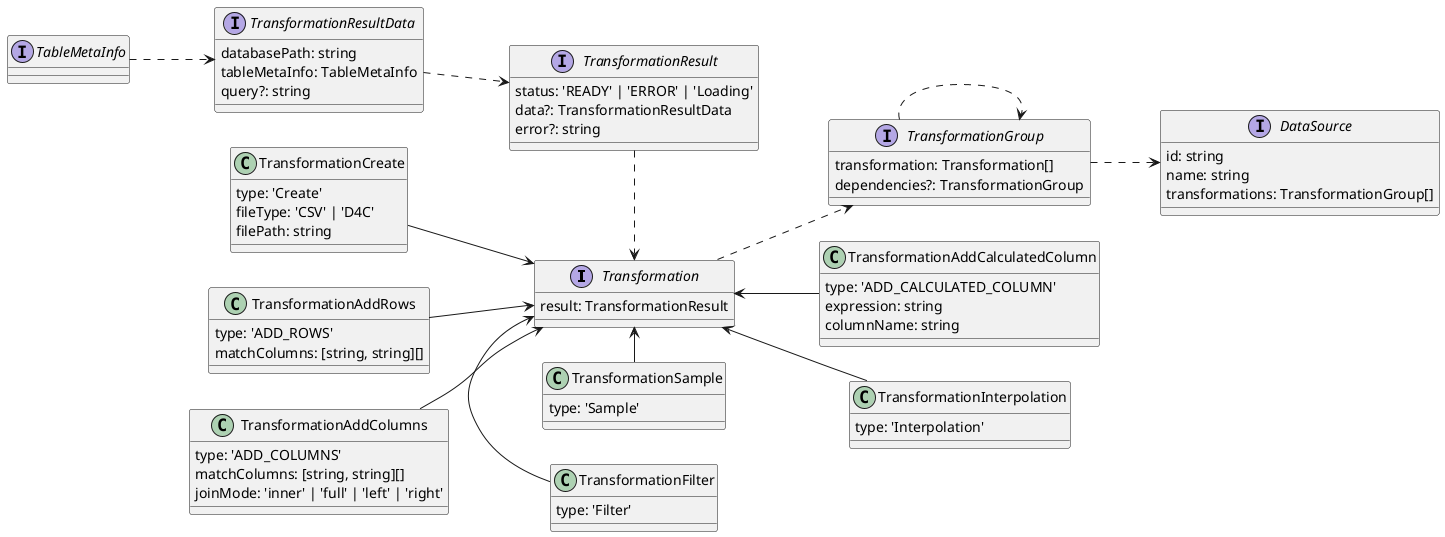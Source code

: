 @startuml data-source-transformation

left to right direction

interface Transformation {
    result: TransformationResult
}

interface TransformationGroup {
    transformation: Transformation[]
    dependencies?: TransformationGroup
}

interface TableMetaInfo {

}

interface TransformationResultData {
    databasePath: string
    tableMetaInfo: TableMetaInfo
    query?: string
}

interface TransformationResult {
    status: 'READY' | 'ERROR' | 'Loading'
    data?: TransformationResultData
    error?: string
}

TableMetaInfo ..> TransformationResultData
TransformationResultData ..> TransformationResult
TransformationResult ..r-> Transformation

class TransformationCreate {
    type: 'Create'
    fileType: 'CSV' | 'D4C'
    filePath: string
}

class TransformationAddRows {
    type: 'ADD_ROWS'
    matchColumns: [string, string][]
}

class TransformationAddColumns {
    type: 'ADD_COLUMNS'
    matchColumns: [string, string][]
    joinMode: 'inner' | 'full' | 'left' | 'right'
}

class TransformationAddCalculatedColumn {
    type: 'ADD_CALCULATED_COLUMN'
    expression: string
    columnName: string
}

class TransformationFilter {
    type: 'Filter'
}

class TransformationSample {
    type: 'Sample'
}

class TransformationInterpolation {
    type: 'Interpolation'
}

interface DataSource {
    id: string
    name: string
    transformations: TransformationGroup[]
}
TransformationCreate -d-> Transformation
TransformationAddRows -d-> Transformation
TransformationAddColumns -d-> Transformation
TransformationAddCalculatedColumn -u-> Transformation
TransformationFilter -l-> Transformation
TransformationSample -l-> Transformation
TransformationInterpolation -u-> Transformation

Transformation ..> TransformationGroup
TransformationGroup ..> TransformationGroup
TransformationGroup ..> DataSource
@enduml
